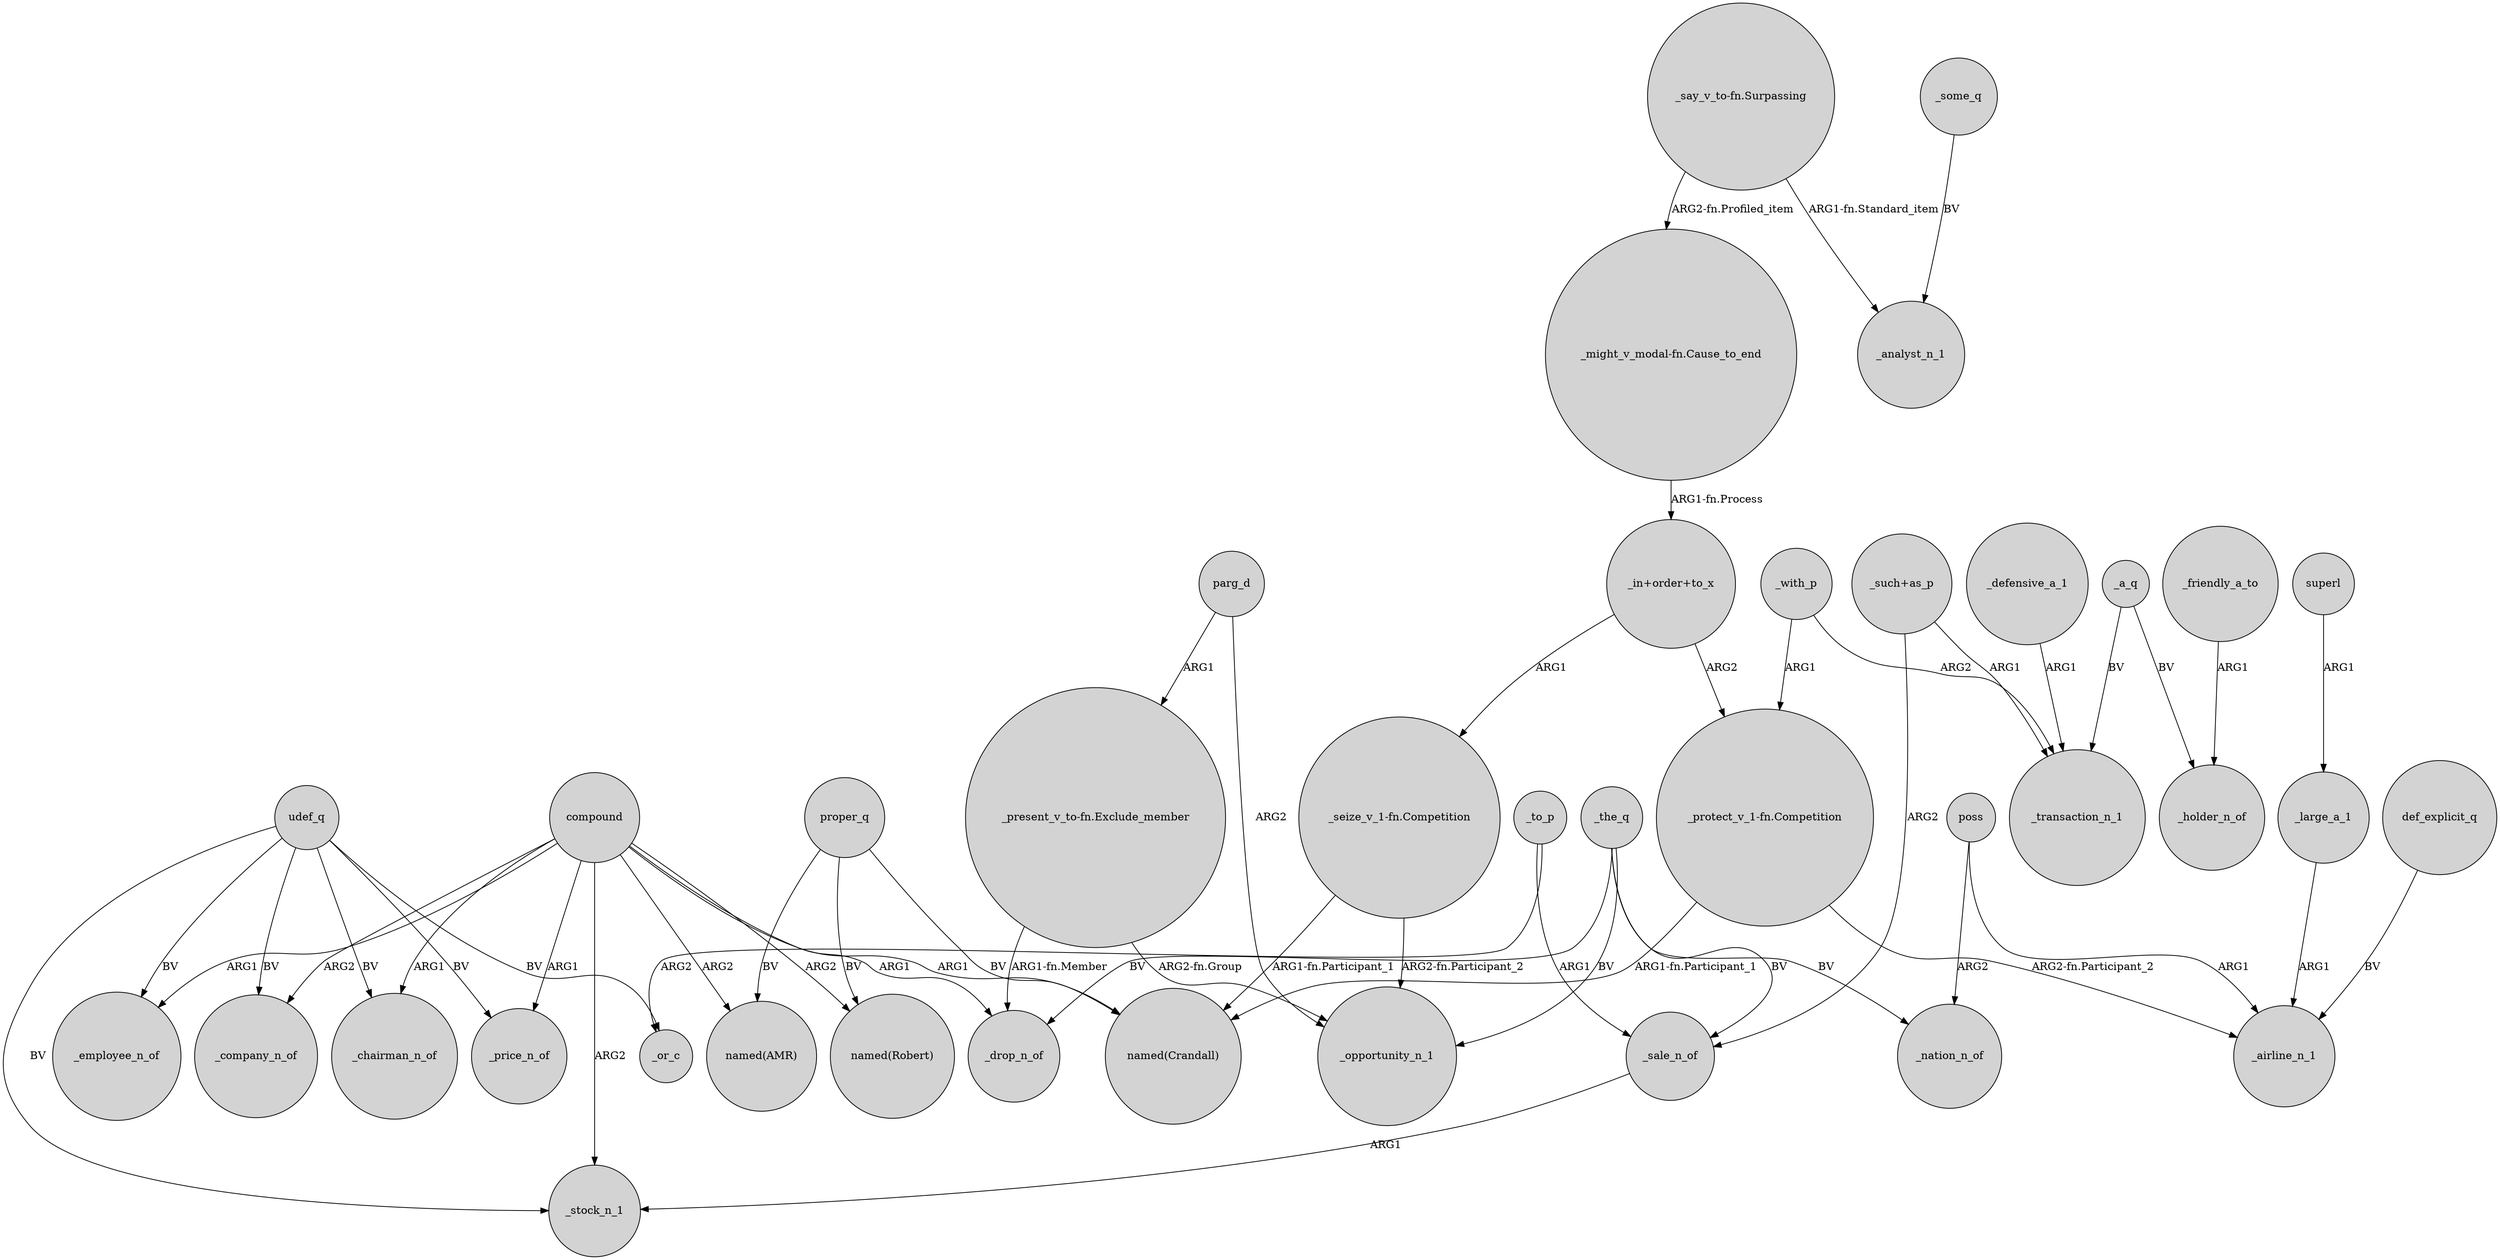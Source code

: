 digraph {
	node [shape=circle style=filled]
	_to_p -> _or_c [label=ARG2]
	_friendly_a_to -> _holder_n_of [label=ARG1]
	_some_q -> _analyst_n_1 [label=BV]
	_with_p -> "_protect_v_1-fn.Competition" [label=ARG1]
	udef_q -> _chairman_n_of [label=BV]
	compound -> _employee_n_of [label=ARG1]
	udef_q -> _price_n_of [label=BV]
	_the_q -> _nation_n_of [label=BV]
	_defensive_a_1 -> _transaction_n_1 [label=ARG1]
	parg_d -> _opportunity_n_1 [label=ARG2]
	_sale_n_of -> _stock_n_1 [label=ARG1]
	"_seize_v_1-fn.Competition" -> _opportunity_n_1 [label="ARG2-fn.Participant_2"]
	compound -> _company_n_of [label=ARG2]
	_to_p -> _sale_n_of [label=ARG1]
	compound -> "named(Crandall)" [label=ARG1]
	_a_q -> _transaction_n_1 [label=BV]
	udef_q -> _or_c [label=BV]
	"_protect_v_1-fn.Competition" -> _airline_n_1 [label="ARG2-fn.Participant_2"]
	proper_q -> "named(Crandall)" [label=BV]
	"_present_v_to-fn.Exclude_member" -> _drop_n_of [label="ARG1-fn.Member"]
	udef_q -> _stock_n_1 [label=BV]
	"_might_v_modal-fn.Cause_to_end" -> "_in+order+to_x" [label="ARG1-fn.Process"]
	compound -> "named(Robert)" [label=ARG2]
	_the_q -> _drop_n_of [label=BV]
	"_in+order+to_x" -> "_protect_v_1-fn.Competition" [label=ARG2]
	compound -> _stock_n_1 [label=ARG2]
	poss -> _nation_n_of [label=ARG2]
	udef_q -> _company_n_of [label=BV]
	poss -> _airline_n_1 [label=ARG1]
	compound -> _chairman_n_of [label=ARG1]
	"_say_v_to-fn.Surpassing" -> "_might_v_modal-fn.Cause_to_end" [label="ARG2-fn.Profiled_item"]
	_a_q -> _holder_n_of [label=BV]
	"_such+as_p" -> _sale_n_of [label=ARG2]
	"_seize_v_1-fn.Competition" -> "named(Crandall)" [label="ARG1-fn.Participant_1"]
	"_in+order+to_x" -> "_seize_v_1-fn.Competition" [label=ARG1]
	proper_q -> "named(Robert)" [label=BV]
	_the_q -> _opportunity_n_1 [label=BV]
	proper_q -> "named(AMR)" [label=BV]
	compound -> "named(AMR)" [label=ARG2]
	"_protect_v_1-fn.Competition" -> "named(Crandall)" [label="ARG1-fn.Participant_1"]
	parg_d -> "_present_v_to-fn.Exclude_member" [label=ARG1]
	_large_a_1 -> _airline_n_1 [label=ARG1]
	_with_p -> _transaction_n_1 [label=ARG2]
	"_say_v_to-fn.Surpassing" -> _analyst_n_1 [label="ARG1-fn.Standard_item"]
	_the_q -> _sale_n_of [label=BV]
	udef_q -> _employee_n_of [label=BV]
	compound -> _drop_n_of [label=ARG1]
	"_present_v_to-fn.Exclude_member" -> _opportunity_n_1 [label="ARG2-fn.Group"]
	superl -> _large_a_1 [label=ARG1]
	def_explicit_q -> _airline_n_1 [label=BV]
	compound -> _price_n_of [label=ARG1]
	"_such+as_p" -> _transaction_n_1 [label=ARG1]
}
